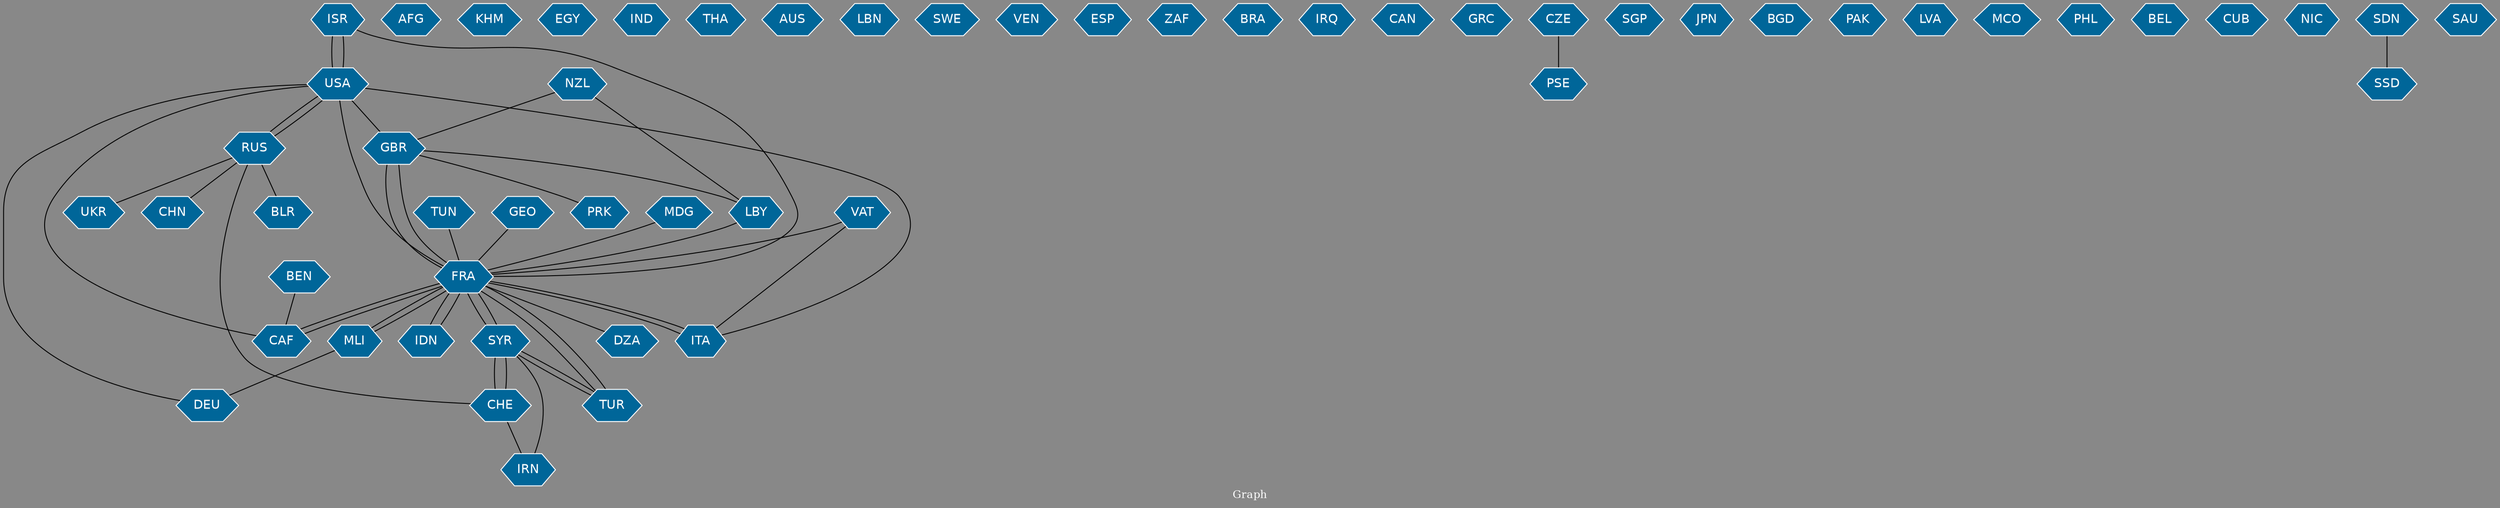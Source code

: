 // Countries together in item graph
graph {
	graph [bgcolor="#888888" fontcolor=white fontsize=12 label="Graph" outputorder=edgesfirst overlap=prism]
	node [color=white fillcolor="#006699" fontcolor=white fontname=Helvetica shape=hexagon style=filled]
	edge [arrowhead=open color=black fontcolor=white fontname=Courier fontsize=12]
		ISR [label=ISR]
		USA [label=USA]
		AFG [label=AFG]
		KHM [label=KHM]
		RUS [label=RUS]
		TUN [label=TUN]
		SYR [label=SYR]
		UKR [label=UKR]
		EGY [label=EGY]
		IND [label=IND]
		CAF [label=CAF]
		FRA [label=FRA]
		CHN [label=CHN]
		THA [label=THA]
		TUR [label=TUR]
		AUS [label=AUS]
		LBN [label=LBN]
		SWE [label=SWE]
		VEN [label=VEN]
		DZA [label=DZA]
		MLI [label=MLI]
		CHE [label=CHE]
		VAT [label=VAT]
		ESP [label=ESP]
		ITA [label=ITA]
		ZAF [label=ZAF]
		GBR [label=GBR]
		BRA [label=BRA]
		PRK [label=PRK]
		IDN [label=IDN]
		DEU [label=DEU]
		IRQ [label=IRQ]
		CAN [label=CAN]
		GRC [label=GRC]
		CZE [label=CZE]
		PSE [label=PSE]
		SGP [label=SGP]
		JPN [label=JPN]
		NZL [label=NZL]
		LBY [label=LBY]
		BGD [label=BGD]
		BEN [label=BEN]
		PAK [label=PAK]
		LVA [label=LVA]
		GEO [label=GEO]
		MCO [label=MCO]
		PHL [label=PHL]
		MDG [label=MDG]
		BLR [label=BLR]
		BEL [label=BEL]
		CUB [label=CUB]
		NIC [label=NIC]
		SDN [label=SDN]
		SSD [label=SSD]
		SAU [label=SAU]
		IRN [label=IRN]
			DEU -- USA [weight=1]
			FRA -- IDN [weight=1]
			USA -- ISR [weight=2]
			ITA -- FRA [weight=2]
			SYR -- TUR [weight=2]
			MLI -- FRA [weight=2]
			FRA -- GBR [weight=3]
			GEO -- FRA [weight=1]
			CHE -- IRN [weight=1]
			CAF -- FRA [weight=4]
			RUS -- CHE [weight=1]
			NZL -- LBY [weight=1]
			TUR -- FRA [weight=3]
			MDG -- FRA [weight=1]
			LBY -- FRA [weight=1]
			USA -- CAF [weight=1]
			CHE -- SYR [weight=9]
			FRA -- TUR [weight=3]
			FRA -- DZA [weight=2]
			GBR -- LBY [weight=1]
			NZL -- GBR [weight=1]
			FRA -- SYR [weight=1]
			FRA -- CAF [weight=2]
			TUN -- FRA [weight=1]
			VAT -- ITA [weight=1]
			TUR -- SYR [weight=1]
			RUS -- USA [weight=1]
			IDN -- FRA [weight=1]
			CZE -- PSE [weight=1]
			SYR -- FRA [weight=2]
			RUS -- UKR [weight=1]
			USA -- RUS [weight=1]
			USA -- FRA [weight=2]
			RUS -- BLR [weight=1]
			FRA -- ITA [weight=1]
			USA -- ITA [weight=1]
			SDN -- SSD [weight=1]
			BEN -- CAF [weight=2]
			SYR -- CHE [weight=3]
			ISR -- USA [weight=2]
			FRA -- ISR [weight=1]
			IRN -- SYR [weight=1]
			VAT -- FRA [weight=2]
			FRA -- MLI [weight=3]
			USA -- GBR [weight=1]
			RUS -- CHN [weight=1]
			GBR -- FRA [weight=1]
			GBR -- PRK [weight=1]
			MLI -- DEU [weight=1]
}
